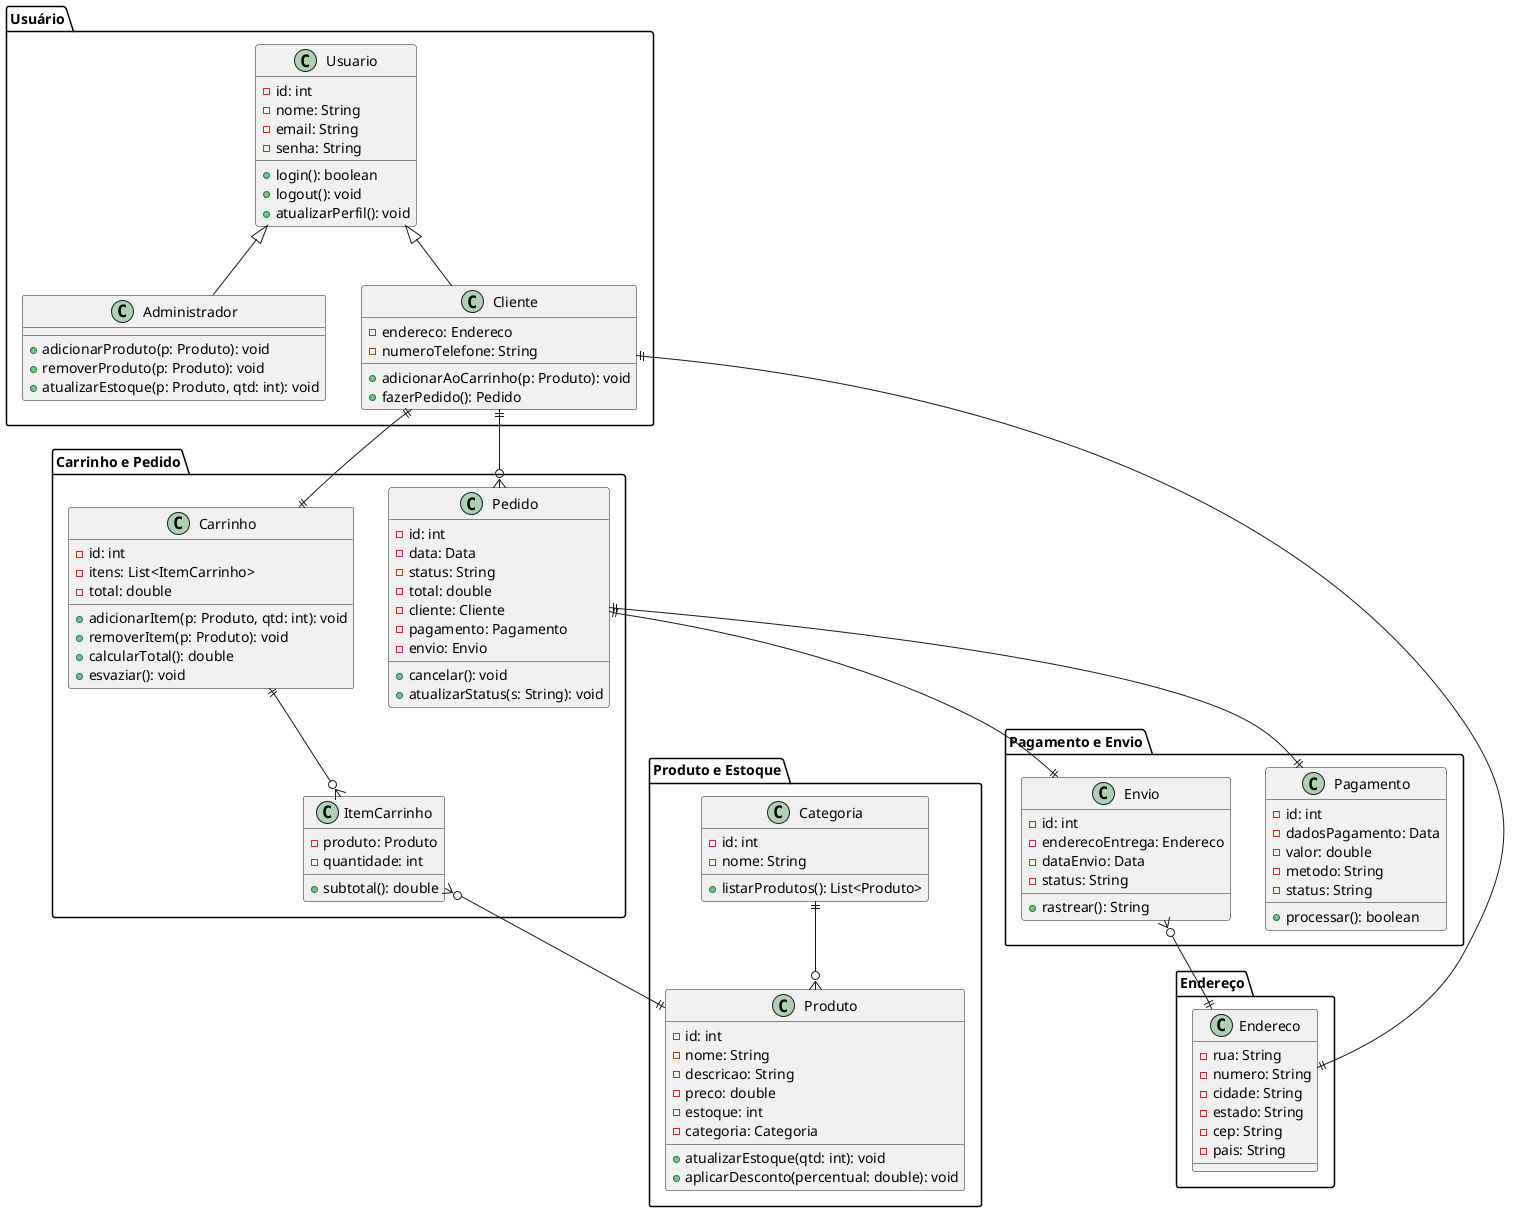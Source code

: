 @startuml Classe
' Diagrama de Classes - E-commerce Completo

package "Usuário" {
  class Usuario {
    - id: int
    - nome: String
    - email: String
    - senha: String
    + login(): boolean
    + logout(): void
    + atualizarPerfil(): void
  }
  
  class Administrador {
    + adicionarProduto(p: Produto): void
    + removerProduto(p: Produto): void
    + atualizarEstoque(p: Produto, qtd: int): void
  }
  
  class Cliente {
    - endereco: Endereco
    - numeroTelefone: String
    + adicionarAoCarrinho(p: Produto): void
    + fazerPedido(): Pedido
  }
}

package "Endereço" {
  class Endereco {
    - rua: String
    - numero: String
    - cidade: String
    - estado: String
    - cep: String
    - pais: String
  }
}

package "Produto e Estoque" {
  class Produto {
    - id: int
    - nome: String
    - descricao: String
    - preco: double
    - estoque: int
    - categoria: Categoria
    + atualizarEstoque(qtd: int): void
    + aplicarDesconto(percentual: double): void
  }
  
  class Categoria {
    - id: int
    - nome: String
    + listarProdutos(): List<Produto>
  }
}

package "Carrinho e Pedido" {
  class Carrinho {
    - id: int
    - itens: List<ItemCarrinho>
    - total: double
    + adicionarItem(p: Produto, qtd: int): void
    + removerItem(p: Produto): void
    + calcularTotal(): double
    + esvaziar(): void
  }
  
  class ItemCarrinho {
    - produto: Produto
    - quantidade: int
    + subtotal(): double
  }
  
  class Pedido {
    - id: int
    - data: Data
    - status: String
    - total: double
    - cliente: Cliente
    - pagamento: Pagamento
    - envio: Envio
    + cancelar(): void
    + atualizarStatus(s: String): void
  }
}

package "Pagamento e Envio" {
  class Pagamento {
    - id: int
    - dadosPagamento: Data
    - valor: double
    - metodo: String
    - status: String
    + processar(): boolean
  }
  
  class Envio {
    - id: int
    - enderecoEntrega: Endereco
    - dataEnvio: Data
    - status: String
    + rastrear(): String
  }
}

' Relações de Herança
Usuario <|-- Administrador
Usuario <|-- Cliente

' Relações de Composição e Agregação
Cliente ||--|| Endereco
Cliente ||--|| Carrinho
Carrinho ||--o{ ItemCarrinho
ItemCarrinho }o--|| Produto
Categoria ||--o{ Produto
Cliente ||--o{ Pedido
Pedido ||--|| Pagamento
Pedido ||--|| Envio
Envio }o--|| Endereco

@enduml